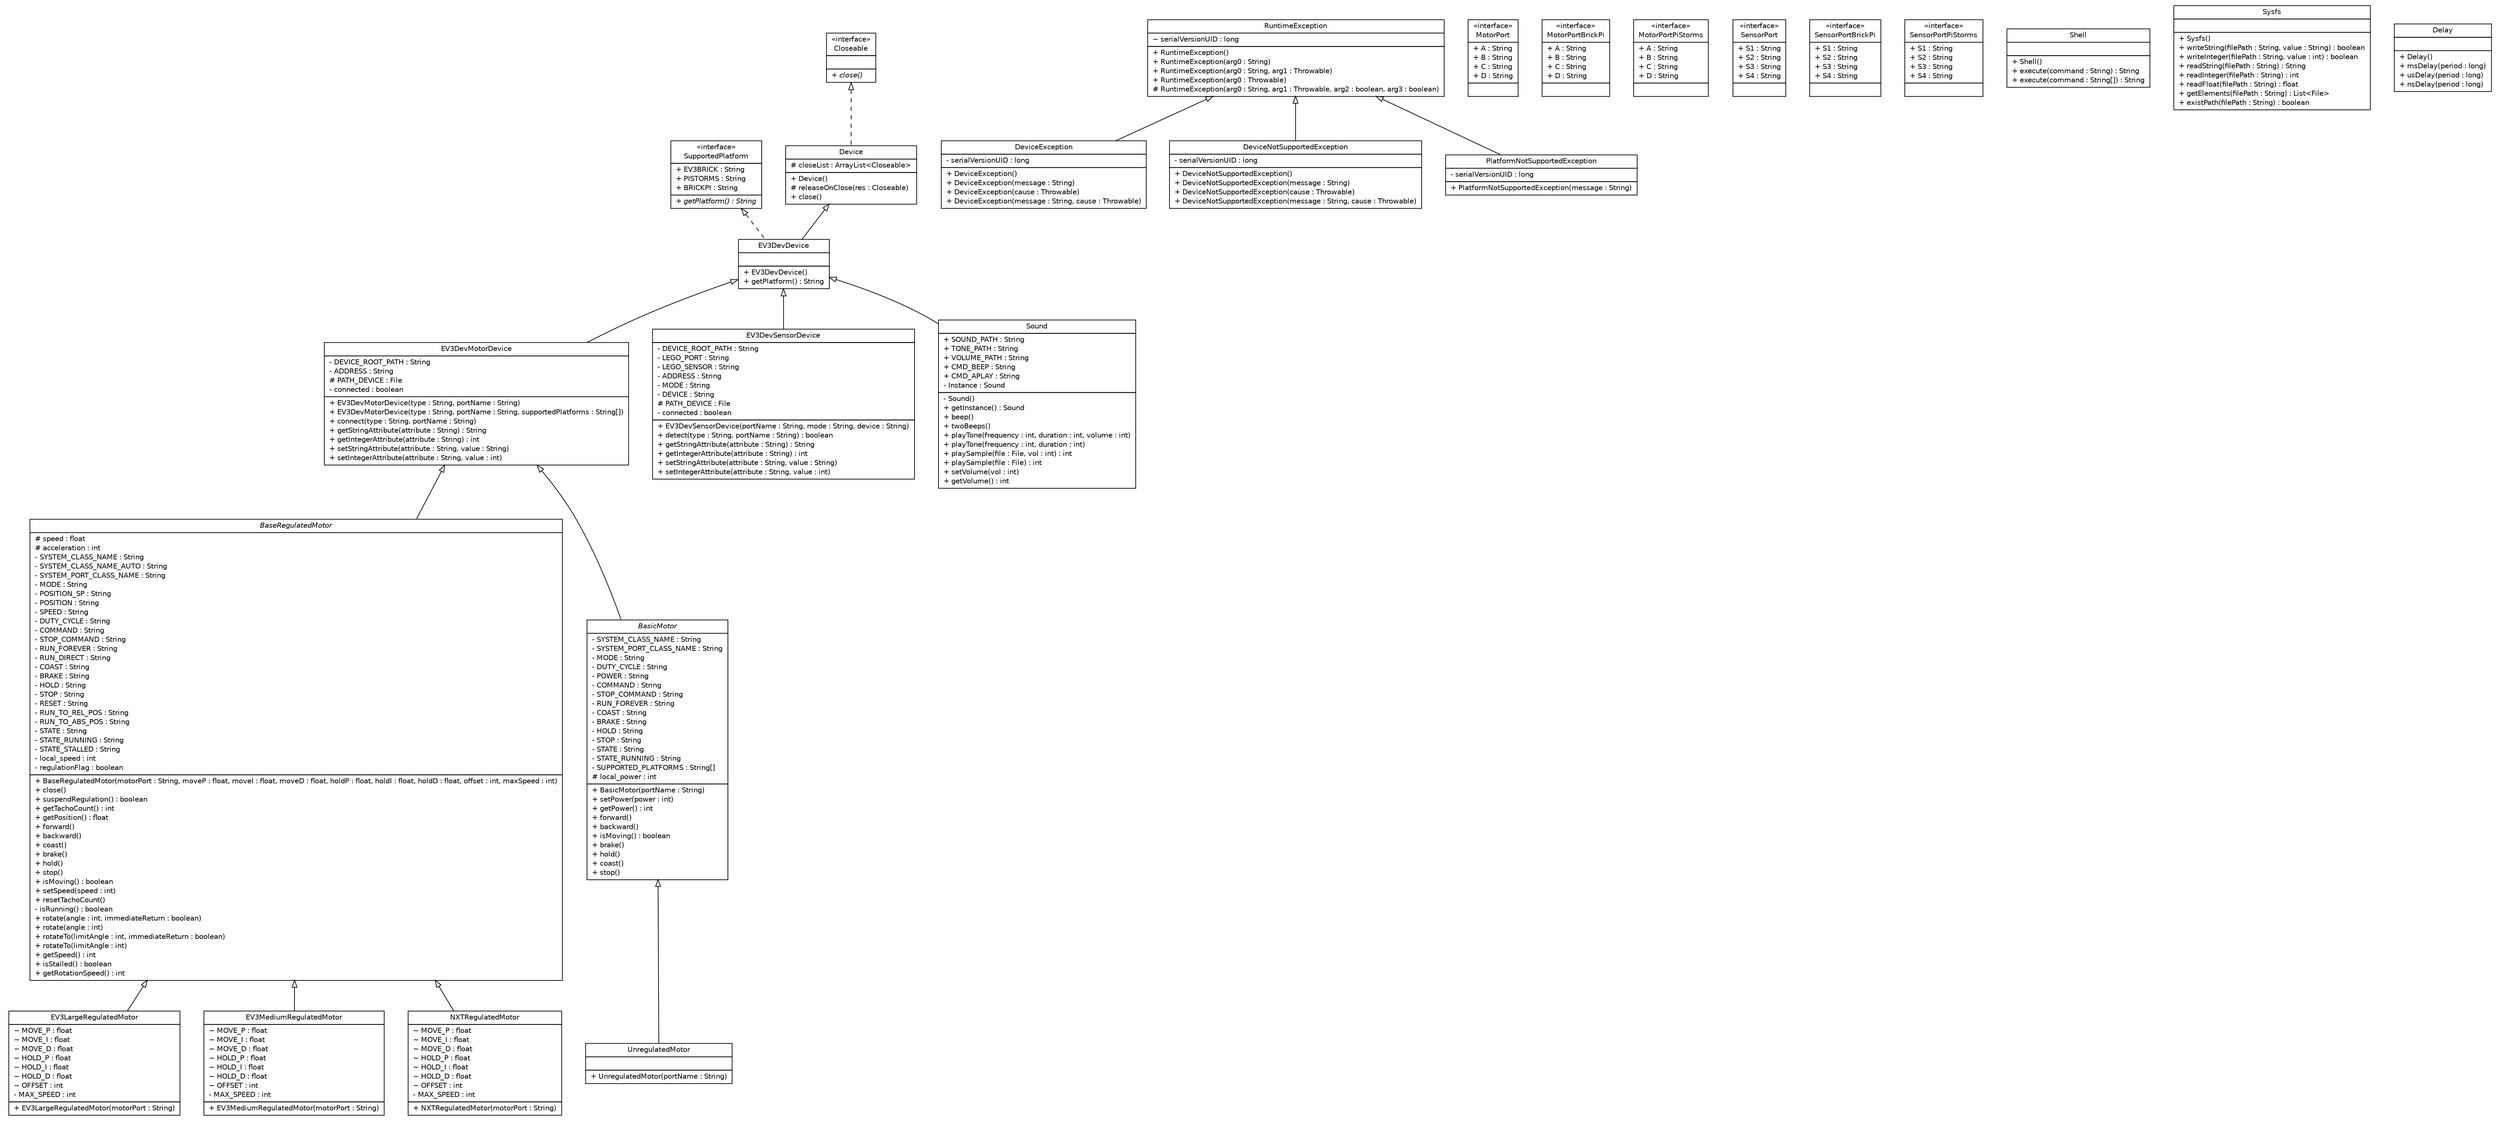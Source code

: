 #!/usr/local/bin/dot
#
# Class diagram 
# Generated by UMLGraph version R5_6-24-gf6e263 (http://www.umlgraph.org/)
#

digraph G {
	edge [fontname="Helvetica",fontsize=10,labelfontname="Helvetica",labelfontsize=10];
	node [fontname="Helvetica",fontsize=10,shape=plaintext];
	nodesep=0.25;
	ranksep=0.5;
	// ev3dev.hardware.Device
	c0 [label=<<table title="ev3dev.hardware.Device" border="0" cellborder="1" cellspacing="0" cellpadding="2" port="p">
		<tr><td><table border="0" cellspacing="0" cellpadding="1">
<tr><td align="center" balign="center"> Device </td></tr>
		</table></td></tr>
		<tr><td><table border="0" cellspacing="0" cellpadding="1">
<tr><td align="left" balign="left"> # closeList : ArrayList&lt;Closeable&gt; </td></tr>
		</table></td></tr>
		<tr><td><table border="0" cellspacing="0" cellpadding="1">
<tr><td align="left" balign="left"> + Device() </td></tr>
<tr><td align="left" balign="left"> # releaseOnClose(res : Closeable) </td></tr>
<tr><td align="left" balign="left"> + close() </td></tr>
		</table></td></tr>
		</table>>, URL="null", fontname="Helvetica", fontcolor="black", fontsize=10.0];
	// ev3dev.hardware.DeviceException
	c1 [label=<<table title="ev3dev.hardware.DeviceException" border="0" cellborder="1" cellspacing="0" cellpadding="2" port="p">
		<tr><td><table border="0" cellspacing="0" cellpadding="1">
<tr><td align="center" balign="center"> DeviceException </td></tr>
		</table></td></tr>
		<tr><td><table border="0" cellspacing="0" cellpadding="1">
<tr><td align="left" balign="left"> - serialVersionUID : long </td></tr>
		</table></td></tr>
		<tr><td><table border="0" cellspacing="0" cellpadding="1">
<tr><td align="left" balign="left"> + DeviceException() </td></tr>
<tr><td align="left" balign="left"> + DeviceException(message : String) </td></tr>
<tr><td align="left" balign="left"> + DeviceException(cause : Throwable) </td></tr>
<tr><td align="left" balign="left"> + DeviceException(message : String, cause : Throwable) </td></tr>
		</table></td></tr>
		</table>>, URL="null", fontname="Helvetica", fontcolor="black", fontsize=10.0];
	// ev3dev.hardware.DeviceNotSupportedException
	c2 [label=<<table title="ev3dev.hardware.DeviceNotSupportedException" border="0" cellborder="1" cellspacing="0" cellpadding="2" port="p">
		<tr><td><table border="0" cellspacing="0" cellpadding="1">
<tr><td align="center" balign="center"> DeviceNotSupportedException </td></tr>
		</table></td></tr>
		<tr><td><table border="0" cellspacing="0" cellpadding="1">
<tr><td align="left" balign="left"> - serialVersionUID : long </td></tr>
		</table></td></tr>
		<tr><td><table border="0" cellspacing="0" cellpadding="1">
<tr><td align="left" balign="left"> + DeviceNotSupportedException() </td></tr>
<tr><td align="left" balign="left"> + DeviceNotSupportedException(message : String) </td></tr>
<tr><td align="left" balign="left"> + DeviceNotSupportedException(cause : Throwable) </td></tr>
<tr><td align="left" balign="left"> + DeviceNotSupportedException(message : String, cause : Throwable) </td></tr>
		</table></td></tr>
		</table>>, URL="null", fontname="Helvetica", fontcolor="black", fontsize=10.0];
	// ev3dev.hardware.EV3DevDevice
	c3 [label=<<table title="ev3dev.hardware.EV3DevDevice" border="0" cellborder="1" cellspacing="0" cellpadding="2" port="p">
		<tr><td><table border="0" cellspacing="0" cellpadding="1">
<tr><td align="center" balign="center"> EV3DevDevice </td></tr>
		</table></td></tr>
		<tr><td><table border="0" cellspacing="0" cellpadding="1">
<tr><td align="left" balign="left">  </td></tr>
		</table></td></tr>
		<tr><td><table border="0" cellspacing="0" cellpadding="1">
<tr><td align="left" balign="left"> + EV3DevDevice() </td></tr>
<tr><td align="left" balign="left"> + getPlatform() : String </td></tr>
		</table></td></tr>
		</table>>, URL="null", fontname="Helvetica", fontcolor="black", fontsize=10.0];
	// ev3dev.hardware.EV3DevMotorDevice
	c4 [label=<<table title="ev3dev.hardware.EV3DevMotorDevice" border="0" cellborder="1" cellspacing="0" cellpadding="2" port="p">
		<tr><td><table border="0" cellspacing="0" cellpadding="1">
<tr><td align="center" balign="center"> EV3DevMotorDevice </td></tr>
		</table></td></tr>
		<tr><td><table border="0" cellspacing="0" cellpadding="1">
<tr><td align="left" balign="left"> - DEVICE_ROOT_PATH : String </td></tr>
<tr><td align="left" balign="left"> - ADDRESS : String </td></tr>
<tr><td align="left" balign="left"> # PATH_DEVICE : File </td></tr>
<tr><td align="left" balign="left"> - connected : boolean </td></tr>
		</table></td></tr>
		<tr><td><table border="0" cellspacing="0" cellpadding="1">
<tr><td align="left" balign="left"> + EV3DevMotorDevice(type : String, portName : String) </td></tr>
<tr><td align="left" balign="left"> + EV3DevMotorDevice(type : String, portName : String, supportedPlatforms : String[]) </td></tr>
<tr><td align="left" balign="left"> + connect(type : String, portName : String) </td></tr>
<tr><td align="left" balign="left"> + getStringAttribute(attribute : String) : String </td></tr>
<tr><td align="left" balign="left"> + getIntegerAttribute(attribute : String) : int </td></tr>
<tr><td align="left" balign="left"> + setStringAttribute(attribute : String, value : String) </td></tr>
<tr><td align="left" balign="left"> + setIntegerAttribute(attribute : String, value : int) </td></tr>
		</table></td></tr>
		</table>>, URL="null", fontname="Helvetica", fontcolor="black", fontsize=10.0];
	// ev3dev.hardware.EV3DevSensorDevice
	c5 [label=<<table title="ev3dev.hardware.EV3DevSensorDevice" border="0" cellborder="1" cellspacing="0" cellpadding="2" port="p">
		<tr><td><table border="0" cellspacing="0" cellpadding="1">
<tr><td align="center" balign="center"> EV3DevSensorDevice </td></tr>
		</table></td></tr>
		<tr><td><table border="0" cellspacing="0" cellpadding="1">
<tr><td align="left" balign="left"> - DEVICE_ROOT_PATH : String </td></tr>
<tr><td align="left" balign="left"> - LEGO_PORT : String </td></tr>
<tr><td align="left" balign="left"> - LEGO_SENSOR : String </td></tr>
<tr><td align="left" balign="left"> - ADDRESS : String </td></tr>
<tr><td align="left" balign="left"> - MODE : String </td></tr>
<tr><td align="left" balign="left"> - DEVICE : String </td></tr>
<tr><td align="left" balign="left"> # PATH_DEVICE : File </td></tr>
<tr><td align="left" balign="left"> - connected : boolean </td></tr>
		</table></td></tr>
		<tr><td><table border="0" cellspacing="0" cellpadding="1">
<tr><td align="left" balign="left"> + EV3DevSensorDevice(portName : String, mode : String, device : String) </td></tr>
<tr><td align="left" balign="left"> + detect(type : String, portName : String) : boolean </td></tr>
<tr><td align="left" balign="left"> + getStringAttribute(attribute : String) : String </td></tr>
<tr><td align="left" balign="left"> + getIntegerAttribute(attribute : String) : int </td></tr>
<tr><td align="left" balign="left"> + setStringAttribute(attribute : String, value : String) </td></tr>
<tr><td align="left" balign="left"> + setIntegerAttribute(attribute : String, value : int) </td></tr>
		</table></td></tr>
		</table>>, URL="null", fontname="Helvetica", fontcolor="black", fontsize=10.0];
	// ev3dev.hardware.PlatformNotSupportedException
	c6 [label=<<table title="ev3dev.hardware.PlatformNotSupportedException" border="0" cellborder="1" cellspacing="0" cellpadding="2" port="p">
		<tr><td><table border="0" cellspacing="0" cellpadding="1">
<tr><td align="center" balign="center"> PlatformNotSupportedException </td></tr>
		</table></td></tr>
		<tr><td><table border="0" cellspacing="0" cellpadding="1">
<tr><td align="left" balign="left"> - serialVersionUID : long </td></tr>
		</table></td></tr>
		<tr><td><table border="0" cellspacing="0" cellpadding="1">
<tr><td align="left" balign="left"> + PlatformNotSupportedException(message : String) </td></tr>
		</table></td></tr>
		</table>>, URL="null", fontname="Helvetica", fontcolor="black", fontsize=10.0];
	// ev3dev.hardware.SupportedPlatform
	c7 [label=<<table title="ev3dev.hardware.SupportedPlatform" border="0" cellborder="1" cellspacing="0" cellpadding="2" port="p">
		<tr><td><table border="0" cellspacing="0" cellpadding="1">
<tr><td align="center" balign="center"> &#171;interface&#187; </td></tr>
<tr><td align="center" balign="center"> SupportedPlatform </td></tr>
		</table></td></tr>
		<tr><td><table border="0" cellspacing="0" cellpadding="1">
<tr><td align="left" balign="left"> + EV3BRICK : String </td></tr>
<tr><td align="left" balign="left"> + PISTORMS : String </td></tr>
<tr><td align="left" balign="left"> + BRICKPI : String </td></tr>
		</table></td></tr>
		<tr><td><table border="0" cellspacing="0" cellpadding="1">
<tr><td align="left" balign="left"><font face="Helvetica-Oblique" point-size="10.0"> + getPlatform() : String </font></td></tr>
		</table></td></tr>
		</table>>, URL="null", fontname="Helvetica", fontcolor="black", fontsize=10.0];
	// ev3dev.hardware.actuators.Sound
	c8 [label=<<table title="ev3dev.hardware.actuators.Sound" border="0" cellborder="1" cellspacing="0" cellpadding="2" port="p">
		<tr><td><table border="0" cellspacing="0" cellpadding="1">
<tr><td align="center" balign="center"> Sound </td></tr>
		</table></td></tr>
		<tr><td><table border="0" cellspacing="0" cellpadding="1">
<tr><td align="left" balign="left"> + SOUND_PATH : String </td></tr>
<tr><td align="left" balign="left"> + TONE_PATH : String </td></tr>
<tr><td align="left" balign="left"> + VOLUME_PATH : String </td></tr>
<tr><td align="left" balign="left"> + CMD_BEEP : String </td></tr>
<tr><td align="left" balign="left"> + CMD_APLAY : String </td></tr>
<tr><td align="left" balign="left"> - Instance : Sound </td></tr>
		</table></td></tr>
		<tr><td><table border="0" cellspacing="0" cellpadding="1">
<tr><td align="left" balign="left"> - Sound() </td></tr>
<tr><td align="left" balign="left"> + getInstance() : Sound </td></tr>
<tr><td align="left" balign="left"> + beep() </td></tr>
<tr><td align="left" balign="left"> + twoBeeps() </td></tr>
<tr><td align="left" balign="left"> + playTone(frequency : int, duration : int, volume : int) </td></tr>
<tr><td align="left" balign="left"> + playTone(frequency : int, duration : int) </td></tr>
<tr><td align="left" balign="left"> + playSample(file : File, vol : int) : int </td></tr>
<tr><td align="left" balign="left"> + playSample(file : File) : int </td></tr>
<tr><td align="left" balign="left"> + setVolume(vol : int) </td></tr>
<tr><td align="left" balign="left"> + getVolume() : int </td></tr>
		</table></td></tr>
		</table>>, URL="null", fontname="Helvetica", fontcolor="black", fontsize=10.0];
	// ev3dev.hardware.actuators.motors.BaseRegulatedMotor
	c9 [label=<<table title="ev3dev.hardware.actuators.motors.BaseRegulatedMotor" border="0" cellborder="1" cellspacing="0" cellpadding="2" port="p">
		<tr><td><table border="0" cellspacing="0" cellpadding="1">
<tr><td align="center" balign="center"><font face="Helvetica-Oblique"> BaseRegulatedMotor </font></td></tr>
		</table></td></tr>
		<tr><td><table border="0" cellspacing="0" cellpadding="1">
<tr><td align="left" balign="left"> # speed : float </td></tr>
<tr><td align="left" balign="left"> # acceleration : int </td></tr>
<tr><td align="left" balign="left"> - SYSTEM_CLASS_NAME : String </td></tr>
<tr><td align="left" balign="left"> - SYSTEM_CLASS_NAME_AUTO : String </td></tr>
<tr><td align="left" balign="left"> - SYSTEM_PORT_CLASS_NAME : String </td></tr>
<tr><td align="left" balign="left"> - MODE : String </td></tr>
<tr><td align="left" balign="left"> - POSITION_SP : String </td></tr>
<tr><td align="left" balign="left"> - POSITION : String </td></tr>
<tr><td align="left" balign="left"> - SPEED : String </td></tr>
<tr><td align="left" balign="left"> - DUTY_CYCLE : String </td></tr>
<tr><td align="left" balign="left"> - COMMAND : String </td></tr>
<tr><td align="left" balign="left"> - STOP_COMMAND : String </td></tr>
<tr><td align="left" balign="left"> - RUN_FOREVER : String </td></tr>
<tr><td align="left" balign="left"> - RUN_DIRECT : String </td></tr>
<tr><td align="left" balign="left"> - COAST : String </td></tr>
<tr><td align="left" balign="left"> - BRAKE : String </td></tr>
<tr><td align="left" balign="left"> - HOLD : String </td></tr>
<tr><td align="left" balign="left"> - STOP : String </td></tr>
<tr><td align="left" balign="left"> - RESET : String </td></tr>
<tr><td align="left" balign="left"> - RUN_TO_REL_POS : String </td></tr>
<tr><td align="left" balign="left"> - RUN_TO_ABS_POS : String </td></tr>
<tr><td align="left" balign="left"> - STATE : String </td></tr>
<tr><td align="left" balign="left"> - STATE_RUNNING : String </td></tr>
<tr><td align="left" balign="left"> - STATE_STALLED : String </td></tr>
<tr><td align="left" balign="left"> - local_speed : int </td></tr>
<tr><td align="left" balign="left"> - regulationFlag : boolean </td></tr>
		</table></td></tr>
		<tr><td><table border="0" cellspacing="0" cellpadding="1">
<tr><td align="left" balign="left"> + BaseRegulatedMotor(motorPort : String, moveP : float, moveI : float, moveD : float, holdP : float, holdI : float, holdD : float, offset : int, maxSpeed : int) </td></tr>
<tr><td align="left" balign="left"> + close() </td></tr>
<tr><td align="left" balign="left"> + suspendRegulation() : boolean </td></tr>
<tr><td align="left" balign="left"> + getTachoCount() : int </td></tr>
<tr><td align="left" balign="left"> + getPosition() : float </td></tr>
<tr><td align="left" balign="left"> + forward() </td></tr>
<tr><td align="left" balign="left"> + backward() </td></tr>
<tr><td align="left" balign="left"> + coast() </td></tr>
<tr><td align="left" balign="left"> + brake() </td></tr>
<tr><td align="left" balign="left"> + hold() </td></tr>
<tr><td align="left" balign="left"> + stop() </td></tr>
<tr><td align="left" balign="left"> + isMoving() : boolean </td></tr>
<tr><td align="left" balign="left"> + setSpeed(speed : int) </td></tr>
<tr><td align="left" balign="left"> + resetTachoCount() </td></tr>
<tr><td align="left" balign="left"> - isRunning() : boolean </td></tr>
<tr><td align="left" balign="left"> + rotate(angle : int, immediateReturn : boolean) </td></tr>
<tr><td align="left" balign="left"> + rotate(angle : int) </td></tr>
<tr><td align="left" balign="left"> + rotateTo(limitAngle : int, immediateReturn : boolean) </td></tr>
<tr><td align="left" balign="left"> + rotateTo(limitAngle : int) </td></tr>
<tr><td align="left" balign="left"> + getSpeed() : int </td></tr>
<tr><td align="left" balign="left"> + isStalled() : boolean </td></tr>
<tr><td align="left" balign="left"> + getRotationSpeed() : int </td></tr>
		</table></td></tr>
		</table>>, URL="null", fontname="Helvetica", fontcolor="black", fontsize=10.0];
	// ev3dev.hardware.actuators.motors.BasicMotor
	c10 [label=<<table title="ev3dev.hardware.actuators.motors.BasicMotor" border="0" cellborder="1" cellspacing="0" cellpadding="2" port="p">
		<tr><td><table border="0" cellspacing="0" cellpadding="1">
<tr><td align="center" balign="center"><font face="Helvetica-Oblique"> BasicMotor </font></td></tr>
		</table></td></tr>
		<tr><td><table border="0" cellspacing="0" cellpadding="1">
<tr><td align="left" balign="left"> - SYSTEM_CLASS_NAME : String </td></tr>
<tr><td align="left" balign="left"> - SYSTEM_PORT_CLASS_NAME : String </td></tr>
<tr><td align="left" balign="left"> - MODE : String </td></tr>
<tr><td align="left" balign="left"> - DUTY_CYCLE : String </td></tr>
<tr><td align="left" balign="left"> - POWER : String </td></tr>
<tr><td align="left" balign="left"> - COMMAND : String </td></tr>
<tr><td align="left" balign="left"> - STOP_COMMAND : String </td></tr>
<tr><td align="left" balign="left"> - RUN_FOREVER : String </td></tr>
<tr><td align="left" balign="left"> - COAST : String </td></tr>
<tr><td align="left" balign="left"> - BRAKE : String </td></tr>
<tr><td align="left" balign="left"> - HOLD : String </td></tr>
<tr><td align="left" balign="left"> - STOP : String </td></tr>
<tr><td align="left" balign="left"> - STATE : String </td></tr>
<tr><td align="left" balign="left"> - STATE_RUNNING : String </td></tr>
<tr><td align="left" balign="left"> - SUPPORTED_PLATFORMS : String[] </td></tr>
<tr><td align="left" balign="left"> # local_power : int </td></tr>
		</table></td></tr>
		<tr><td><table border="0" cellspacing="0" cellpadding="1">
<tr><td align="left" balign="left"> + BasicMotor(portName : String) </td></tr>
<tr><td align="left" balign="left"> + setPower(power : int) </td></tr>
<tr><td align="left" balign="left"> + getPower() : int </td></tr>
<tr><td align="left" balign="left"> + forward() </td></tr>
<tr><td align="left" balign="left"> + backward() </td></tr>
<tr><td align="left" balign="left"> + isMoving() : boolean </td></tr>
<tr><td align="left" balign="left"> + brake() </td></tr>
<tr><td align="left" balign="left"> + hold() </td></tr>
<tr><td align="left" balign="left"> + coast() </td></tr>
<tr><td align="left" balign="left"> + stop() </td></tr>
		</table></td></tr>
		</table>>, URL="null", fontname="Helvetica", fontcolor="black", fontsize=10.0];
	// ev3dev.hardware.actuators.motors.EV3LargeRegulatedMotor
	c11 [label=<<table title="ev3dev.hardware.actuators.motors.EV3LargeRegulatedMotor" border="0" cellborder="1" cellspacing="0" cellpadding="2" port="p">
		<tr><td><table border="0" cellspacing="0" cellpadding="1">
<tr><td align="center" balign="center"> EV3LargeRegulatedMotor </td></tr>
		</table></td></tr>
		<tr><td><table border="0" cellspacing="0" cellpadding="1">
<tr><td align="left" balign="left"> ~ MOVE_P : float </td></tr>
<tr><td align="left" balign="left"> ~ MOVE_I : float </td></tr>
<tr><td align="left" balign="left"> ~ MOVE_D : float </td></tr>
<tr><td align="left" balign="left"> ~ HOLD_P : float </td></tr>
<tr><td align="left" balign="left"> ~ HOLD_I : float </td></tr>
<tr><td align="left" balign="left"> ~ HOLD_D : float </td></tr>
<tr><td align="left" balign="left"> ~ OFFSET : int </td></tr>
<tr><td align="left" balign="left"> - MAX_SPEED : int </td></tr>
		</table></td></tr>
		<tr><td><table border="0" cellspacing="0" cellpadding="1">
<tr><td align="left" balign="left"> + EV3LargeRegulatedMotor(motorPort : String) </td></tr>
		</table></td></tr>
		</table>>, URL="null", fontname="Helvetica", fontcolor="black", fontsize=10.0];
	// ev3dev.hardware.actuators.motors.EV3MediumRegulatedMotor
	c12 [label=<<table title="ev3dev.hardware.actuators.motors.EV3MediumRegulatedMotor" border="0" cellborder="1" cellspacing="0" cellpadding="2" port="p">
		<tr><td><table border="0" cellspacing="0" cellpadding="1">
<tr><td align="center" balign="center"> EV3MediumRegulatedMotor </td></tr>
		</table></td></tr>
		<tr><td><table border="0" cellspacing="0" cellpadding="1">
<tr><td align="left" balign="left"> ~ MOVE_P : float </td></tr>
<tr><td align="left" balign="left"> ~ MOVE_I : float </td></tr>
<tr><td align="left" balign="left"> ~ MOVE_D : float </td></tr>
<tr><td align="left" balign="left"> ~ HOLD_P : float </td></tr>
<tr><td align="left" balign="left"> ~ HOLD_I : float </td></tr>
<tr><td align="left" balign="left"> ~ HOLD_D : float </td></tr>
<tr><td align="left" balign="left"> ~ OFFSET : int </td></tr>
<tr><td align="left" balign="left"> - MAX_SPEED : int </td></tr>
		</table></td></tr>
		<tr><td><table border="0" cellspacing="0" cellpadding="1">
<tr><td align="left" balign="left"> + EV3MediumRegulatedMotor(motorPort : String) </td></tr>
		</table></td></tr>
		</table>>, URL="null", fontname="Helvetica", fontcolor="black", fontsize=10.0];
	// ev3dev.hardware.actuators.motors.NXTRegulatedMotor
	c13 [label=<<table title="ev3dev.hardware.actuators.motors.NXTRegulatedMotor" border="0" cellborder="1" cellspacing="0" cellpadding="2" port="p">
		<tr><td><table border="0" cellspacing="0" cellpadding="1">
<tr><td align="center" balign="center"> NXTRegulatedMotor </td></tr>
		</table></td></tr>
		<tr><td><table border="0" cellspacing="0" cellpadding="1">
<tr><td align="left" balign="left"> ~ MOVE_P : float </td></tr>
<tr><td align="left" balign="left"> ~ MOVE_I : float </td></tr>
<tr><td align="left" balign="left"> ~ MOVE_D : float </td></tr>
<tr><td align="left" balign="left"> ~ HOLD_P : float </td></tr>
<tr><td align="left" balign="left"> ~ HOLD_I : float </td></tr>
<tr><td align="left" balign="left"> ~ HOLD_D : float </td></tr>
<tr><td align="left" balign="left"> ~ OFFSET : int </td></tr>
<tr><td align="left" balign="left"> - MAX_SPEED : int </td></tr>
		</table></td></tr>
		<tr><td><table border="0" cellspacing="0" cellpadding="1">
<tr><td align="left" balign="left"> + NXTRegulatedMotor(motorPort : String) </td></tr>
		</table></td></tr>
		</table>>, URL="null", fontname="Helvetica", fontcolor="black", fontsize=10.0];
	// ev3dev.hardware.actuators.motors.UnregulatedMotor
	c14 [label=<<table title="ev3dev.hardware.actuators.motors.UnregulatedMotor" border="0" cellborder="1" cellspacing="0" cellpadding="2" port="p">
		<tr><td><table border="0" cellspacing="0" cellpadding="1">
<tr><td align="center" balign="center"> UnregulatedMotor </td></tr>
		</table></td></tr>
		<tr><td><table border="0" cellspacing="0" cellpadding="1">
<tr><td align="left" balign="left">  </td></tr>
		</table></td></tr>
		<tr><td><table border="0" cellspacing="0" cellpadding="1">
<tr><td align="left" balign="left"> + UnregulatedMotor(portName : String) </td></tr>
		</table></td></tr>
		</table>>, URL="null", fontname="Helvetica", fontcolor="black", fontsize=10.0];
	// ev3dev.hardware.ports.MotorPort
	c15 [label=<<table title="ev3dev.hardware.ports.MotorPort" border="0" cellborder="1" cellspacing="0" cellpadding="2" port="p">
		<tr><td><table border="0" cellspacing="0" cellpadding="1">
<tr><td align="center" balign="center"> &#171;interface&#187; </td></tr>
<tr><td align="center" balign="center"> MotorPort </td></tr>
		</table></td></tr>
		<tr><td><table border="0" cellspacing="0" cellpadding="1">
<tr><td align="left" balign="left"> + A : String </td></tr>
<tr><td align="left" balign="left"> + B : String </td></tr>
<tr><td align="left" balign="left"> + C : String </td></tr>
<tr><td align="left" balign="left"> + D : String </td></tr>
		</table></td></tr>
		<tr><td><table border="0" cellspacing="0" cellpadding="1">
<tr><td align="left" balign="left">  </td></tr>
		</table></td></tr>
		</table>>, URL="null", fontname="Helvetica", fontcolor="black", fontsize=10.0];
	// ev3dev.hardware.ports.MotorPortBrickPi
	c16 [label=<<table title="ev3dev.hardware.ports.MotorPortBrickPi" border="0" cellborder="1" cellspacing="0" cellpadding="2" port="p">
		<tr><td><table border="0" cellspacing="0" cellpadding="1">
<tr><td align="center" balign="center"> &#171;interface&#187; </td></tr>
<tr><td align="center" balign="center"> MotorPortBrickPi </td></tr>
		</table></td></tr>
		<tr><td><table border="0" cellspacing="0" cellpadding="1">
<tr><td align="left" balign="left"> + A : String </td></tr>
<tr><td align="left" balign="left"> + B : String </td></tr>
<tr><td align="left" balign="left"> + C : String </td></tr>
<tr><td align="left" balign="left"> + D : String </td></tr>
		</table></td></tr>
		<tr><td><table border="0" cellspacing="0" cellpadding="1">
<tr><td align="left" balign="left">  </td></tr>
		</table></td></tr>
		</table>>, URL="null", fontname="Helvetica", fontcolor="black", fontsize=10.0];
	// ev3dev.hardware.ports.MotorPortPiStorms
	c17 [label=<<table title="ev3dev.hardware.ports.MotorPortPiStorms" border="0" cellborder="1" cellspacing="0" cellpadding="2" port="p">
		<tr><td><table border="0" cellspacing="0" cellpadding="1">
<tr><td align="center" balign="center"> &#171;interface&#187; </td></tr>
<tr><td align="center" balign="center"> MotorPortPiStorms </td></tr>
		</table></td></tr>
		<tr><td><table border="0" cellspacing="0" cellpadding="1">
<tr><td align="left" balign="left"> + A : String </td></tr>
<tr><td align="left" balign="left"> + B : String </td></tr>
<tr><td align="left" balign="left"> + C : String </td></tr>
<tr><td align="left" balign="left"> + D : String </td></tr>
		</table></td></tr>
		<tr><td><table border="0" cellspacing="0" cellpadding="1">
<tr><td align="left" balign="left">  </td></tr>
		</table></td></tr>
		</table>>, URL="null", fontname="Helvetica", fontcolor="black", fontsize=10.0];
	// ev3dev.hardware.ports.SensorPort
	c18 [label=<<table title="ev3dev.hardware.ports.SensorPort" border="0" cellborder="1" cellspacing="0" cellpadding="2" port="p">
		<tr><td><table border="0" cellspacing="0" cellpadding="1">
<tr><td align="center" balign="center"> &#171;interface&#187; </td></tr>
<tr><td align="center" balign="center"> SensorPort </td></tr>
		</table></td></tr>
		<tr><td><table border="0" cellspacing="0" cellpadding="1">
<tr><td align="left" balign="left"> + S1 : String </td></tr>
<tr><td align="left" balign="left"> + S2 : String </td></tr>
<tr><td align="left" balign="left"> + S3 : String </td></tr>
<tr><td align="left" balign="left"> + S4 : String </td></tr>
		</table></td></tr>
		<tr><td><table border="0" cellspacing="0" cellpadding="1">
<tr><td align="left" balign="left">  </td></tr>
		</table></td></tr>
		</table>>, URL="null", fontname="Helvetica", fontcolor="black", fontsize=10.0];
	// ev3dev.hardware.ports.SensorPortBrickPi
	c19 [label=<<table title="ev3dev.hardware.ports.SensorPortBrickPi" border="0" cellborder="1" cellspacing="0" cellpadding="2" port="p">
		<tr><td><table border="0" cellspacing="0" cellpadding="1">
<tr><td align="center" balign="center"> &#171;interface&#187; </td></tr>
<tr><td align="center" balign="center"> SensorPortBrickPi </td></tr>
		</table></td></tr>
		<tr><td><table border="0" cellspacing="0" cellpadding="1">
<tr><td align="left" balign="left"> + S1 : String </td></tr>
<tr><td align="left" balign="left"> + S2 : String </td></tr>
<tr><td align="left" balign="left"> + S3 : String </td></tr>
<tr><td align="left" balign="left"> + S4 : String </td></tr>
		</table></td></tr>
		<tr><td><table border="0" cellspacing="0" cellpadding="1">
<tr><td align="left" balign="left">  </td></tr>
		</table></td></tr>
		</table>>, URL="null", fontname="Helvetica", fontcolor="black", fontsize=10.0];
	// ev3dev.hardware.ports.SensorPortPiStorms
	c20 [label=<<table title="ev3dev.hardware.ports.SensorPortPiStorms" border="0" cellborder="1" cellspacing="0" cellpadding="2" port="p">
		<tr><td><table border="0" cellspacing="0" cellpadding="1">
<tr><td align="center" balign="center"> &#171;interface&#187; </td></tr>
<tr><td align="center" balign="center"> SensorPortPiStorms </td></tr>
		</table></td></tr>
		<tr><td><table border="0" cellspacing="0" cellpadding="1">
<tr><td align="left" balign="left"> + S1 : String </td></tr>
<tr><td align="left" balign="left"> + S2 : String </td></tr>
<tr><td align="left" balign="left"> + S3 : String </td></tr>
<tr><td align="left" balign="left"> + S4 : String </td></tr>
		</table></td></tr>
		<tr><td><table border="0" cellspacing="0" cellpadding="1">
<tr><td align="left" balign="left">  </td></tr>
		</table></td></tr>
		</table>>, URL="null", fontname="Helvetica", fontcolor="black", fontsize=10.0];
	// ev3dev.utils.Shell
	c21 [label=<<table title="ev3dev.utils.Shell" border="0" cellborder="1" cellspacing="0" cellpadding="2" port="p">
		<tr><td><table border="0" cellspacing="0" cellpadding="1">
<tr><td align="center" balign="center"> Shell </td></tr>
		</table></td></tr>
		<tr><td><table border="0" cellspacing="0" cellpadding="1">
<tr><td align="left" balign="left">  </td></tr>
		</table></td></tr>
		<tr><td><table border="0" cellspacing="0" cellpadding="1">
<tr><td align="left" balign="left"> + Shell() </td></tr>
<tr><td align="left" balign="left"> + execute(command : String) : String </td></tr>
<tr><td align="left" balign="left"> + execute(command : String[]) : String </td></tr>
		</table></td></tr>
		</table>>, URL="null", fontname="Helvetica", fontcolor="black", fontsize=10.0];
	// ev3dev.utils.Sysfs
	c22 [label=<<table title="ev3dev.utils.Sysfs" border="0" cellborder="1" cellspacing="0" cellpadding="2" port="p">
		<tr><td><table border="0" cellspacing="0" cellpadding="1">
<tr><td align="center" balign="center"> Sysfs </td></tr>
		</table></td></tr>
		<tr><td><table border="0" cellspacing="0" cellpadding="1">
<tr><td align="left" balign="left">  </td></tr>
		</table></td></tr>
		<tr><td><table border="0" cellspacing="0" cellpadding="1">
<tr><td align="left" balign="left"> + Sysfs() </td></tr>
<tr><td align="left" balign="left"> + writeString(filePath : String, value : String) : boolean </td></tr>
<tr><td align="left" balign="left"> + writeInteger(filePath : String, value : int) : boolean </td></tr>
<tr><td align="left" balign="left"> + readString(filePath : String) : String </td></tr>
<tr><td align="left" balign="left"> + readInteger(filePath : String) : int </td></tr>
<tr><td align="left" balign="left"> + readFloat(filePath : String) : float </td></tr>
<tr><td align="left" balign="left"> + getElements(filePath : String) : List&lt;File&gt; </td></tr>
<tr><td align="left" balign="left"> + existPath(filePath : String) : boolean </td></tr>
		</table></td></tr>
		</table>>, URL="null", fontname="Helvetica", fontcolor="black", fontsize=10.0];
	// lejos.utility.Delay
	c23 [label=<<table title="lejos.utility.Delay" border="0" cellborder="1" cellspacing="0" cellpadding="2" port="p">
		<tr><td><table border="0" cellspacing="0" cellpadding="1">
<tr><td align="center" balign="center"> Delay </td></tr>
		</table></td></tr>
		<tr><td><table border="0" cellspacing="0" cellpadding="1">
<tr><td align="left" balign="left">  </td></tr>
		</table></td></tr>
		<tr><td><table border="0" cellspacing="0" cellpadding="1">
<tr><td align="left" balign="left"> + Delay() </td></tr>
<tr><td align="left" balign="left"> + msDelay(period : long) </td></tr>
<tr><td align="left" balign="left"> + usDelay(period : long) </td></tr>
<tr><td align="left" balign="left"> + nsDelay(period : long) </td></tr>
		</table></td></tr>
		</table>>, URL="null", fontname="Helvetica", fontcolor="black", fontsize=10.0];
	//ev3dev.hardware.Device implements java.io.Closeable
	c24:p -> c0:p [dir=back,arrowtail=empty,style=dashed];
	//ev3dev.hardware.DeviceException extends java.lang.RuntimeException
	c25:p -> c1:p [dir=back,arrowtail=empty];
	//ev3dev.hardware.DeviceNotSupportedException extends java.lang.RuntimeException
	c25:p -> c2:p [dir=back,arrowtail=empty];
	//ev3dev.hardware.EV3DevDevice extends ev3dev.hardware.Device
	c0:p -> c3:p [dir=back,arrowtail=empty];
	//ev3dev.hardware.EV3DevDevice implements ev3dev.hardware.SupportedPlatform
	c7:p -> c3:p [dir=back,arrowtail=empty,style=dashed];
	//ev3dev.hardware.EV3DevMotorDevice extends ev3dev.hardware.EV3DevDevice
	c3:p -> c4:p [dir=back,arrowtail=empty];
	//ev3dev.hardware.EV3DevSensorDevice extends ev3dev.hardware.EV3DevDevice
	c3:p -> c5:p [dir=back,arrowtail=empty];
	//ev3dev.hardware.PlatformNotSupportedException extends java.lang.RuntimeException
	c25:p -> c6:p [dir=back,arrowtail=empty];
	//ev3dev.hardware.actuators.Sound extends ev3dev.hardware.EV3DevDevice
	c3:p -> c8:p [dir=back,arrowtail=empty];
	//ev3dev.hardware.actuators.motors.BaseRegulatedMotor extends ev3dev.hardware.EV3DevMotorDevice
	c4:p -> c9:p [dir=back,arrowtail=empty];
	//ev3dev.hardware.actuators.motors.BasicMotor extends ev3dev.hardware.EV3DevMotorDevice
	c4:p -> c10:p [dir=back,arrowtail=empty];
	//ev3dev.hardware.actuators.motors.EV3LargeRegulatedMotor extends ev3dev.hardware.actuators.motors.BaseRegulatedMotor
	c9:p -> c11:p [dir=back,arrowtail=empty];
	//ev3dev.hardware.actuators.motors.EV3MediumRegulatedMotor extends ev3dev.hardware.actuators.motors.BaseRegulatedMotor
	c9:p -> c12:p [dir=back,arrowtail=empty];
	//ev3dev.hardware.actuators.motors.NXTRegulatedMotor extends ev3dev.hardware.actuators.motors.BaseRegulatedMotor
	c9:p -> c13:p [dir=back,arrowtail=empty];
	//ev3dev.hardware.actuators.motors.UnregulatedMotor extends ev3dev.hardware.actuators.motors.BasicMotor
	c10:p -> c14:p [dir=back,arrowtail=empty];
	// java.lang.RuntimeException
	c25 [label=<<table title="java.lang.RuntimeException" border="0" cellborder="1" cellspacing="0" cellpadding="2" port="p" href="http://java.sun.com/j2se/1.4.2/docs/api/java/lang/RuntimeException.html">
		<tr><td><table border="0" cellspacing="0" cellpadding="1">
<tr><td align="center" balign="center"> RuntimeException </td></tr>
		</table></td></tr>
		<tr><td><table border="0" cellspacing="0" cellpadding="1">
<tr><td align="left" balign="left"> ~ serialVersionUID : long </td></tr>
		</table></td></tr>
		<tr><td><table border="0" cellspacing="0" cellpadding="1">
<tr><td align="left" balign="left"> + RuntimeException() </td></tr>
<tr><td align="left" balign="left"> + RuntimeException(arg0 : String) </td></tr>
<tr><td align="left" balign="left"> + RuntimeException(arg0 : String, arg1 : Throwable) </td></tr>
<tr><td align="left" balign="left"> + RuntimeException(arg0 : Throwable) </td></tr>
<tr><td align="left" balign="left"> # RuntimeException(arg0 : String, arg1 : Throwable, arg2 : boolean, arg3 : boolean) </td></tr>
		</table></td></tr>
		</table>>, URL="http://java.sun.com/j2se/1.4.2/docs/api/java/lang/RuntimeException.html", fontname="Helvetica", fontcolor="black", fontsize=10.0];
	// java.io.Closeable
	c24 [label=<<table title="java.io.Closeable" border="0" cellborder="1" cellspacing="0" cellpadding="2" port="p" href="http://java.sun.com/j2se/1.4.2/docs/api/java/io/Closeable.html">
		<tr><td><table border="0" cellspacing="0" cellpadding="1">
<tr><td align="center" balign="center"> &#171;interface&#187; </td></tr>
<tr><td align="center" balign="center"> Closeable </td></tr>
		</table></td></tr>
		<tr><td><table border="0" cellspacing="0" cellpadding="1">
<tr><td align="left" balign="left">  </td></tr>
		</table></td></tr>
		<tr><td><table border="0" cellspacing="0" cellpadding="1">
<tr><td align="left" balign="left"><font face="Helvetica-Oblique" point-size="10.0"> + close() </font></td></tr>
		</table></td></tr>
		</table>>, URL="http://java.sun.com/j2se/1.4.2/docs/api/java/io/Closeable.html", fontname="Helvetica", fontcolor="black", fontsize=10.0];
}

